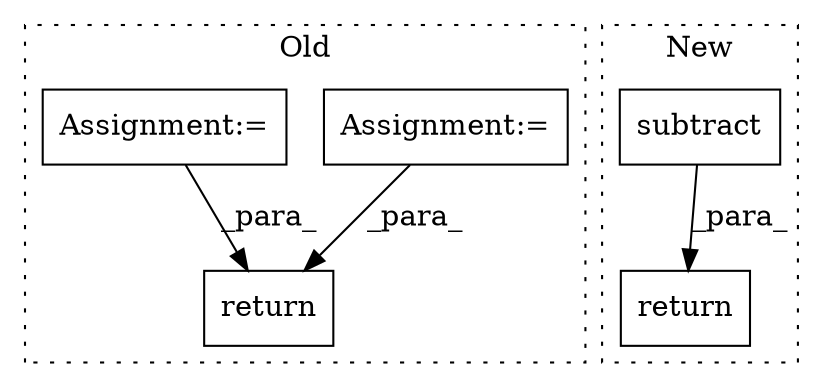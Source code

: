 digraph G {
subgraph cluster0 {
1 [label="return" a="41" s="22450" l="7" shape="box"];
3 [label="Assignment:=" a="7" s="21920" l="1" shape="box"];
4 [label="Assignment:=" a="7" s="21930,22039" l="53,2" shape="box"];
label = "Old";
style="dotted";
}
subgraph cluster1 {
2 [label="subtract" a="32" s="21895,21917" l="9,1" shape="box"];
5 [label="return" a="41" s="22107" l="7" shape="box"];
label = "New";
style="dotted";
}
2 -> 5 [label="_para_"];
3 -> 1 [label="_para_"];
4 -> 1 [label="_para_"];
}
